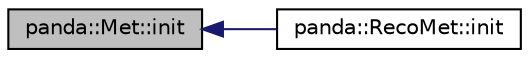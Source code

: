 digraph "panda::Met::init"
{
 // INTERACTIVE_SVG=YES
  edge [fontname="Helvetica",fontsize="10",labelfontname="Helvetica",labelfontsize="10"];
  node [fontname="Helvetica",fontsize="10",shape=record];
  rankdir="LR";
  Node1 [label="panda::Met::init",height=0.2,width=0.4,color="black", fillcolor="grey75", style="filled" fontcolor="black"];
  Node1 -> Node2 [dir="back",color="midnightblue",fontsize="10",style="solid"];
  Node2 [label="panda::RecoMet::init",height=0.2,width=0.4,color="black", fillcolor="white", style="filled",URL="$classpanda_1_1RecoMet.html#ac2ef2e81cc701c8a195cc487121752dc",tooltip="Reset object state. "];
}
